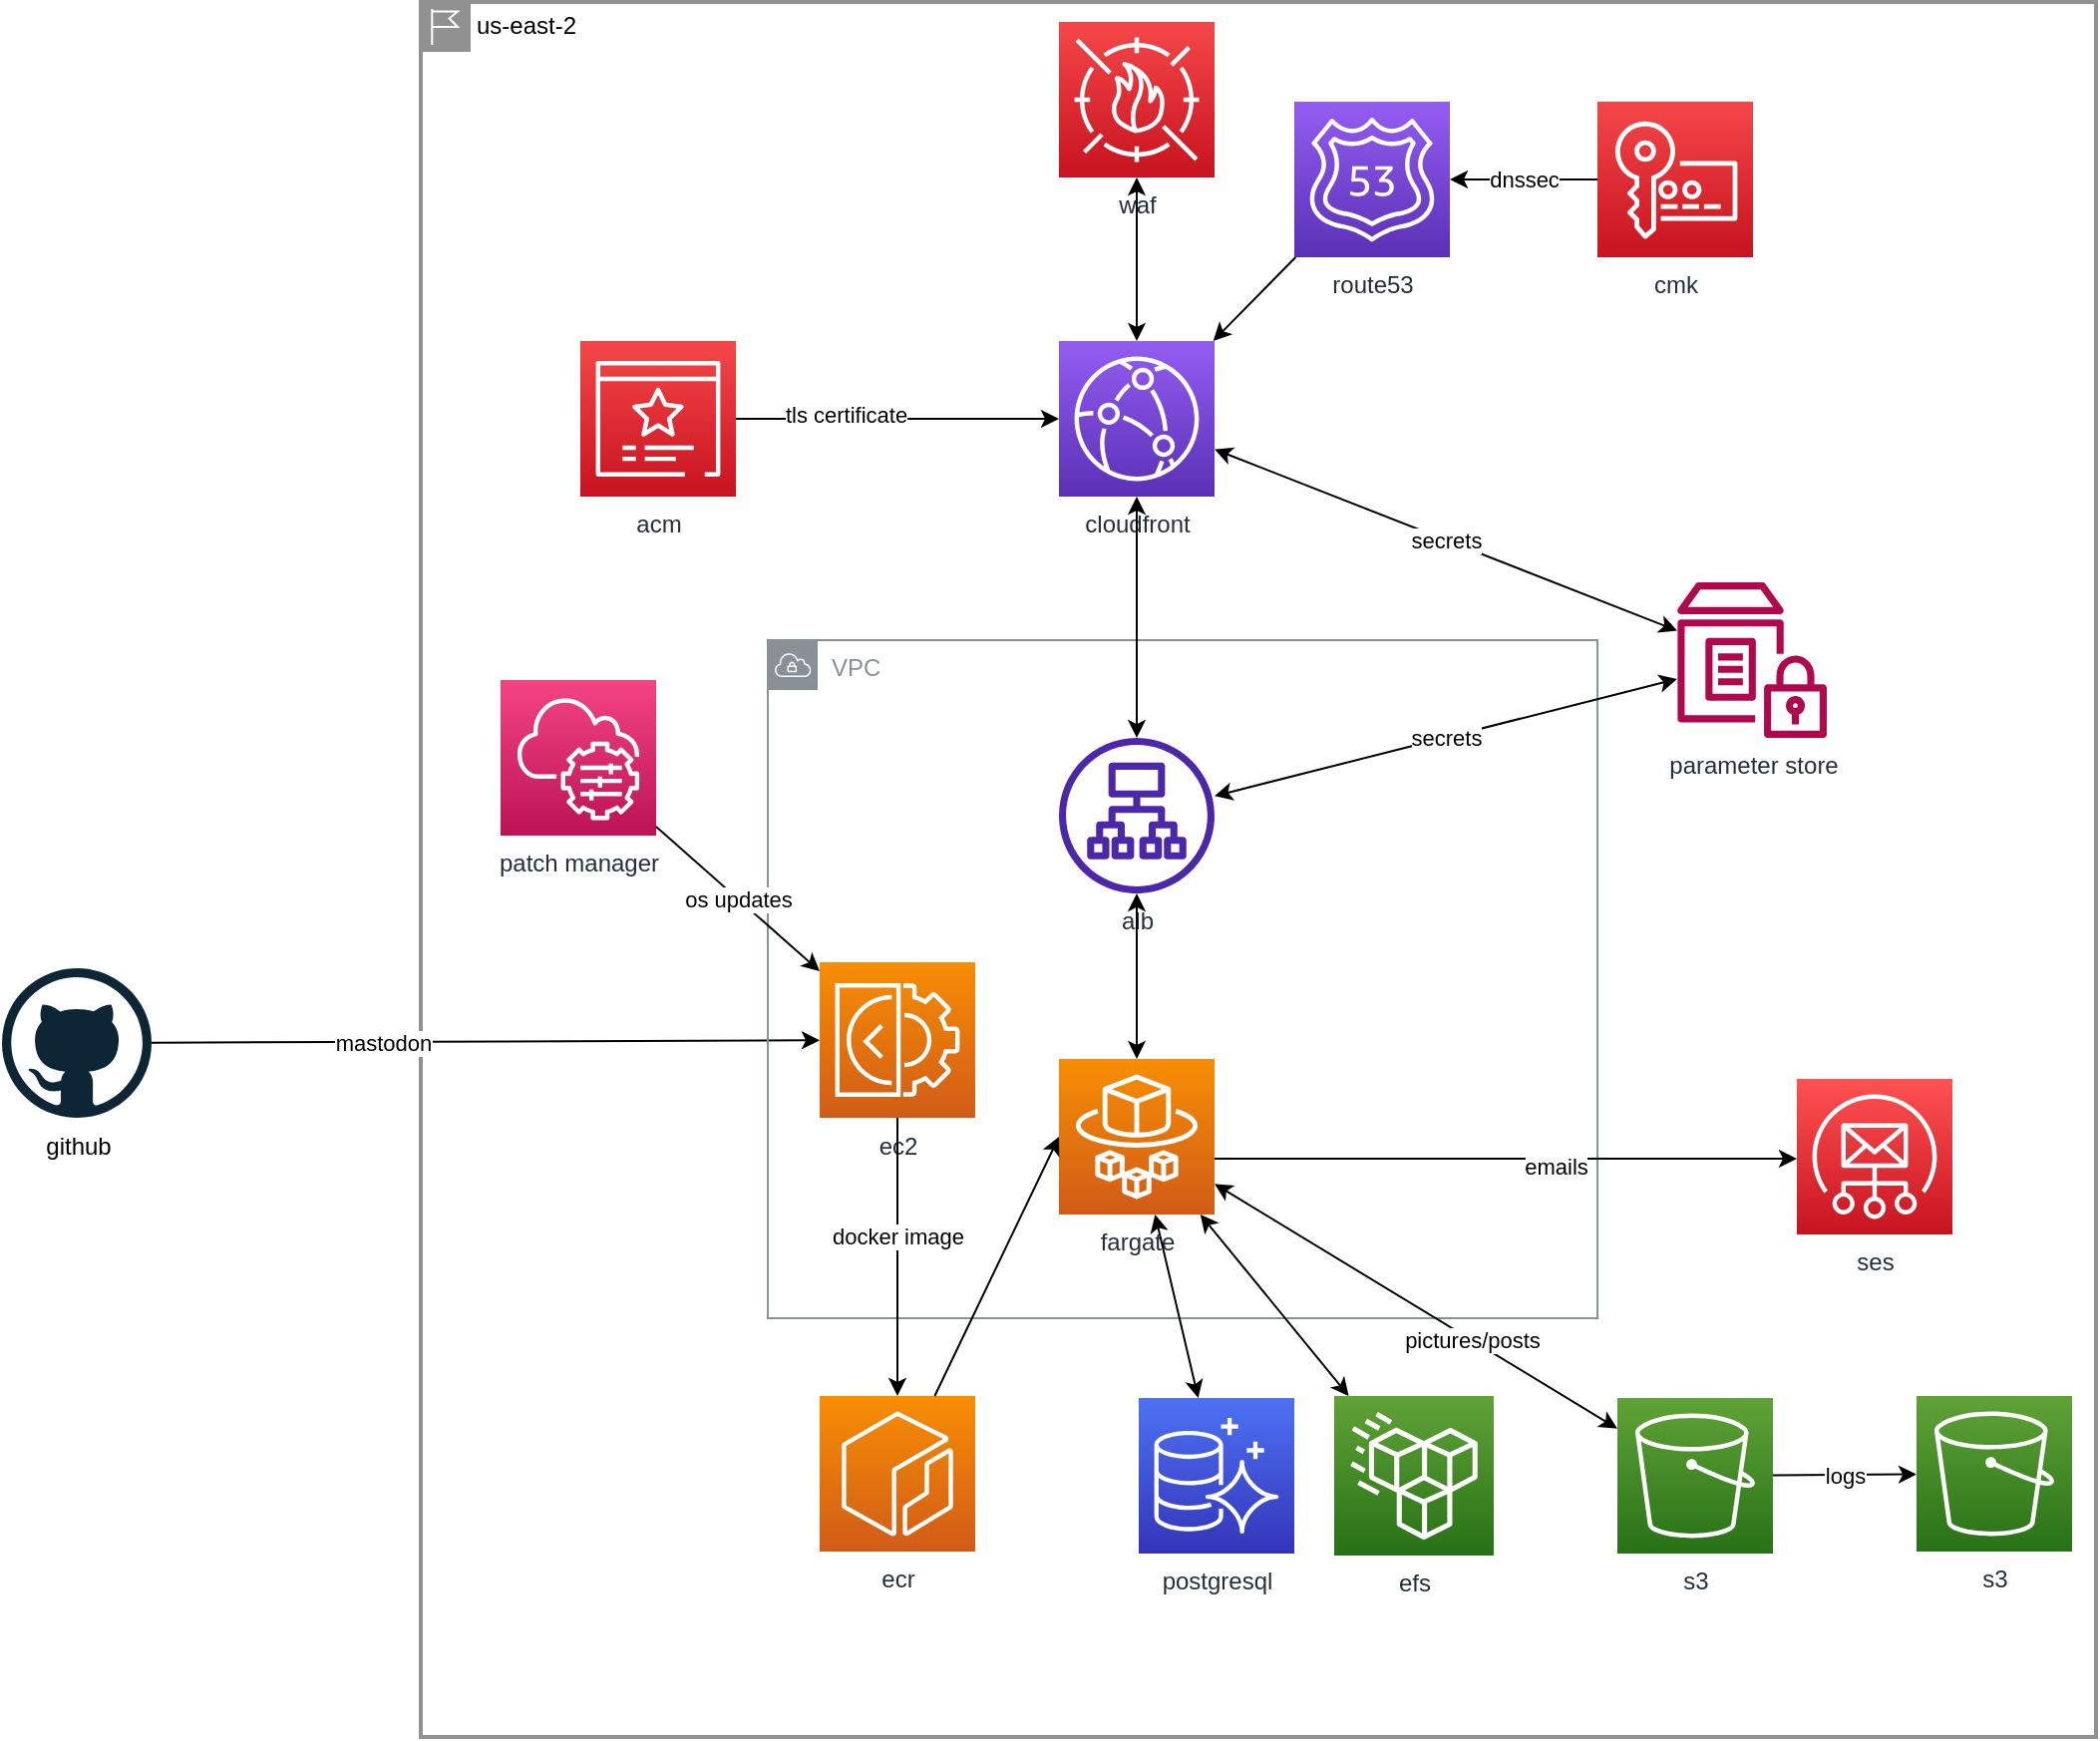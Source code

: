 <mxfile version="20.6.2" type="device" pages="2"><diagram id="diBIx9SO0wdT_bGxORpv" name="Page-1"><mxGraphModel dx="3776" dy="1186" grid="1" gridSize="10" guides="1" tooltips="1" connect="1" arrows="1" fold="1" page="1" pageScale="1" pageWidth="850" pageHeight="1100" math="0" shadow="0"><root><mxCell id="0"/><mxCell id="1" parent="0"/><mxCell id="sJW3tf0dLq8w8SVwOLJh-11" value="us-east-2" style="shape=mxgraph.ibm.box;prType=region;fontStyle=0;verticalAlign=top;align=left;spacingLeft=32;spacingTop=4;fillColor=none;rounded=0;whiteSpace=wrap;html=1;strokeColor=#919191;strokeWidth=2;dashed=0;container=0;spacing=-4;collapsible=0;expand=0;recursiveResize=0;" parent="1" vertex="1"><mxGeometry x="-590" y="40" width="840" height="870" as="geometry"/></mxCell><mxCell id="sJW3tf0dLq8w8SVwOLJh-16" style="rounded=0;orthogonalLoop=1;jettySize=auto;html=1;" parent="1" source="sJW3tf0dLq8w8SVwOLJh-15" target="sJW3tf0dLq8w8SVwOLJh-8" edge="1"><mxGeometry relative="1" as="geometry"/></mxCell><mxCell id="wE8bIp4uKAOOIP1qvchq-3" value="mastodon" style="edgeLabel;html=1;align=center;verticalAlign=middle;resizable=0;points=[];" parent="sJW3tf0dLq8w8SVwOLJh-16" vertex="1" connectable="0"><mxGeometry x="-0.309" relative="1" as="geometry"><mxPoint as="offset"/></mxGeometry></mxCell><mxCell id="sJW3tf0dLq8w8SVwOLJh-15" value="github" style="dashed=0;outlineConnect=0;html=1;align=center;labelPosition=center;verticalLabelPosition=bottom;verticalAlign=top;shape=mxgraph.weblogos.github" parent="1" vertex="1"><mxGeometry x="-800" y="524.5" width="75" height="75" as="geometry"/></mxCell><mxCell id="sJW3tf0dLq8w8SVwOLJh-10" value="VPC" style="sketch=0;outlineConnect=0;gradientColor=none;html=1;whiteSpace=wrap;fontSize=12;fontStyle=0;shape=mxgraph.aws4.group;grIcon=mxgraph.aws4.group_vpc;strokeColor=#879196;fillColor=none;verticalAlign=top;align=left;spacingLeft=30;fontColor=#879196;dashed=0;" parent="1" vertex="1"><mxGeometry x="-416" y="360" width="416" height="340" as="geometry"/></mxCell><mxCell id="wE8bIp4uKAOOIP1qvchq-7" value="secrets" style="edgeStyle=none;rounded=0;orthogonalLoop=1;jettySize=auto;html=1;startArrow=classic;startFill=1;" parent="1" source="sJW3tf0dLq8w8SVwOLJh-1" target="wE8bIp4uKAOOIP1qvchq-5" edge="1"><mxGeometry relative="1" as="geometry"><Array as="points"/></mxGeometry></mxCell><mxCell id="sJW3tf0dLq8w8SVwOLJh-1" value="cloudfront" style="sketch=0;points=[[0,0,0],[0.25,0,0],[0.5,0,0],[0.75,0,0],[1,0,0],[0,1,0],[0.25,1,0],[0.5,1,0],[0.75,1,0],[1,1,0],[0,0.25,0],[0,0.5,0],[0,0.75,0],[1,0.25,0],[1,0.5,0],[1,0.75,0]];outlineConnect=0;fontColor=#232F3E;gradientColor=#945DF2;gradientDirection=north;fillColor=#5A30B5;strokeColor=#ffffff;dashed=0;verticalLabelPosition=bottom;verticalAlign=top;align=center;html=1;fontSize=12;fontStyle=0;aspect=fixed;shape=mxgraph.aws4.resourceIcon;resIcon=mxgraph.aws4.cloudfront;" parent="1" vertex="1"><mxGeometry x="-270" y="210" width="78" height="78" as="geometry"/></mxCell><mxCell id="sJW3tf0dLq8w8SVwOLJh-25" style="edgeStyle=none;rounded=0;orthogonalLoop=1;jettySize=auto;html=1;startArrow=classic;startFill=1;" parent="1" source="sJW3tf0dLq8w8SVwOLJh-2" target="sJW3tf0dLq8w8SVwOLJh-1" edge="1"><mxGeometry relative="1" as="geometry"/></mxCell><mxCell id="sJW3tf0dLq8w8SVwOLJh-2" value="waf" style="sketch=0;points=[[0,0,0],[0.25,0,0],[0.5,0,0],[0.75,0,0],[1,0,0],[0,1,0],[0.25,1,0],[0.5,1,0],[0.75,1,0],[1,1,0],[0,0.25,0],[0,0.5,0],[0,0.75,0],[1,0.25,0],[1,0.5,0],[1,0.75,0]];outlineConnect=0;fontColor=#232F3E;gradientColor=#F54749;gradientDirection=north;fillColor=#C7131F;strokeColor=#ffffff;dashed=0;verticalLabelPosition=bottom;verticalAlign=top;align=center;html=1;fontSize=12;fontStyle=0;aspect=fixed;shape=mxgraph.aws4.resourceIcon;resIcon=mxgraph.aws4.waf;" parent="1" vertex="1"><mxGeometry x="-270" y="50" width="78" height="78" as="geometry"/></mxCell><mxCell id="sJW3tf0dLq8w8SVwOLJh-13" value="acm" style="sketch=0;points=[[0,0,0],[0.25,0,0],[0.5,0,0],[0.75,0,0],[1,0,0],[0,1,0],[0.25,1,0],[0.5,1,0],[0.75,1,0],[1,1,0],[0,0.25,0],[0,0.5,0],[0,0.75,0],[1,0.25,0],[1,0.5,0],[1,0.75,0]];outlineConnect=0;fontColor=#232F3E;gradientColor=#F54749;gradientDirection=north;fillColor=#C7131F;strokeColor=#ffffff;dashed=0;verticalLabelPosition=bottom;verticalAlign=top;align=center;html=1;fontSize=12;fontStyle=0;aspect=fixed;shape=mxgraph.aws4.resourceIcon;resIcon=mxgraph.aws4.certificate_manager_3;" parent="1" vertex="1"><mxGeometry x="-510" y="210" width="78" height="78" as="geometry"/></mxCell><mxCell id="sJW3tf0dLq8w8SVwOLJh-14" value="patch manager" style="sketch=0;points=[[0,0,0],[0.25,0,0],[0.5,0,0],[0.75,0,0],[1,0,0],[0,1,0],[0.25,1,0],[0.5,1,0],[0.75,1,0],[1,1,0],[0,0.25,0],[0,0.5,0],[0,0.75,0],[1,0.25,0],[1,0.5,0],[1,0.75,0]];points=[[0,0,0],[0.25,0,0],[0.5,0,0],[0.75,0,0],[1,0,0],[0,1,0],[0.25,1,0],[0.5,1,0],[0.75,1,0],[1,1,0],[0,0.25,0],[0,0.5,0],[0,0.75,0],[1,0.25,0],[1,0.5,0],[1,0.75,0]];outlineConnect=0;fontColor=#232F3E;gradientColor=#F34482;gradientDirection=north;fillColor=#BC1356;strokeColor=#ffffff;dashed=0;verticalLabelPosition=bottom;verticalAlign=top;align=center;html=1;fontSize=12;fontStyle=0;aspect=fixed;shape=mxgraph.aws4.resourceIcon;resIcon=mxgraph.aws4.systems_manager;" parent="1" vertex="1"><mxGeometry x="-550" y="380" width="78" height="78" as="geometry"/></mxCell><mxCell id="sJW3tf0dLq8w8SVwOLJh-49" style="edgeStyle=none;rounded=0;orthogonalLoop=1;jettySize=auto;html=1;startArrow=none;startFill=0;" parent="1" source="sJW3tf0dLq8w8SVwOLJh-26" target="sJW3tf0dLq8w8SVwOLJh-1" edge="1"><mxGeometry relative="1" as="geometry"/></mxCell><mxCell id="sJW3tf0dLq8w8SVwOLJh-26" value="route53" style="sketch=0;points=[[0,0,0],[0.25,0,0],[0.5,0,0],[0.75,0,0],[1,0,0],[0,1,0],[0.25,1,0],[0.5,1,0],[0.75,1,0],[1,1,0],[0,0.25,0],[0,0.5,0],[0,0.75,0],[1,0.25,0],[1,0.5,0],[1,0.75,0]];outlineConnect=0;fontColor=#232F3E;gradientColor=#945DF2;gradientDirection=north;fillColor=#5A30B5;strokeColor=#ffffff;dashed=0;verticalLabelPosition=bottom;verticalAlign=top;align=center;html=1;fontSize=12;fontStyle=0;aspect=fixed;shape=mxgraph.aws4.resourceIcon;resIcon=mxgraph.aws4.route_53;" parent="1" vertex="1"><mxGeometry x="-152" y="90" width="78" height="78" as="geometry"/></mxCell><mxCell id="sJW3tf0dLq8w8SVwOLJh-8" value="ec2" style="sketch=0;points=[[0,0,0],[0.25,0,0],[0.5,0,0],[0.75,0,0],[1,0,0],[0,1,0],[0.25,1,0],[0.5,1,0],[0.75,1,0],[1,1,0],[0,0.25,0],[0,0.5,0],[0,0.75,0],[1,0.25,0],[1,0.5,0],[1,0.75,0]];outlineConnect=0;fontColor=#232F3E;gradientColor=#F78E04;gradientDirection=north;fillColor=#D05C17;strokeColor=#ffffff;dashed=0;verticalLabelPosition=bottom;verticalAlign=top;align=center;html=1;fontSize=12;fontStyle=0;aspect=fixed;shape=mxgraph.aws4.resourceIcon;resIcon=mxgraph.aws4.ec2_image_builder;" parent="1" vertex="1"><mxGeometry x="-390" y="521.5" width="78" height="78" as="geometry"/></mxCell><mxCell id="sJW3tf0dLq8w8SVwOLJh-27" value="os updates" style="edgeStyle=none;rounded=0;orthogonalLoop=1;jettySize=auto;html=1;startArrow=none;startFill=0;" parent="1" source="sJW3tf0dLq8w8SVwOLJh-14" target="sJW3tf0dLq8w8SVwOLJh-8" edge="1"><mxGeometry relative="1" as="geometry"><Array as="points"/></mxGeometry></mxCell><mxCell id="wE8bIp4uKAOOIP1qvchq-2" style="edgeStyle=orthogonalEdgeStyle;rounded=0;orthogonalLoop=1;jettySize=auto;html=1;" parent="1" source="sJW3tf0dLq8w8SVwOLJh-4" target="wE8bIp4uKAOOIP1qvchq-1" edge="1"><mxGeometry relative="1" as="geometry"><Array as="points"><mxPoint x="30" y="620"/><mxPoint x="30" y="620"/></Array></mxGeometry></mxCell><mxCell id="wE8bIp4uKAOOIP1qvchq-8" value="emails" style="edgeLabel;html=1;align=center;verticalAlign=middle;resizable=0;points=[];" parent="wE8bIp4uKAOOIP1qvchq-2" vertex="1" connectable="0"><mxGeometry x="0.171" y="-4" relative="1" as="geometry"><mxPoint as="offset"/></mxGeometry></mxCell><mxCell id="sJW3tf0dLq8w8SVwOLJh-4" value="fargate" style="sketch=0;points=[[0,0,0],[0.25,0,0],[0.5,0,0],[0.75,0,0],[1,0,0],[0,1,0],[0.25,1,0],[0.5,1,0],[0.75,1,0],[1,1,0],[0,0.25,0],[0,0.5,0],[0,0.75,0],[1,0.25,0],[1,0.5,0],[1,0.75,0]];outlineConnect=0;fontColor=#232F3E;gradientColor=#F78E04;gradientDirection=north;fillColor=#D05C17;strokeColor=#ffffff;dashed=0;verticalLabelPosition=bottom;verticalAlign=top;align=center;html=1;fontSize=12;fontStyle=0;aspect=fixed;shape=mxgraph.aws4.resourceIcon;resIcon=mxgraph.aws4.fargate;" parent="1" vertex="1"><mxGeometry x="-270" y="570" width="78" height="78" as="geometry"/></mxCell><mxCell id="wE8bIp4uKAOOIP1qvchq-14" value="logs" style="edgeStyle=none;rounded=0;orthogonalLoop=1;jettySize=auto;html=1;startArrow=none;startFill=0;" parent="1" source="sJW3tf0dLq8w8SVwOLJh-6" target="wE8bIp4uKAOOIP1qvchq-13" edge="1"><mxGeometry relative="1" as="geometry"/></mxCell><mxCell id="sJW3tf0dLq8w8SVwOLJh-6" value="s3" style="sketch=0;points=[[0,0,0],[0.25,0,0],[0.5,0,0],[0.75,0,0],[1,0,0],[0,1,0],[0.25,1,0],[0.5,1,0],[0.75,1,0],[1,1,0],[0,0.25,0],[0,0.5,0],[0,0.75,0],[1,0.25,0],[1,0.5,0],[1,0.75,0]];outlineConnect=0;fontColor=#232F3E;gradientColor=#60A337;gradientDirection=north;fillColor=#277116;strokeColor=#ffffff;dashed=0;verticalLabelPosition=bottom;verticalAlign=top;align=center;html=1;fontSize=12;fontStyle=0;aspect=fixed;shape=mxgraph.aws4.resourceIcon;resIcon=mxgraph.aws4.s3;" parent="1" vertex="1"><mxGeometry x="10" y="740" width="78" height="78" as="geometry"/></mxCell><mxCell id="sJW3tf0dLq8w8SVwOLJh-21" style="edgeStyle=none;rounded=0;orthogonalLoop=1;jettySize=auto;html=1;startArrow=classic;startFill=1;" parent="1" source="sJW3tf0dLq8w8SVwOLJh-4" target="sJW3tf0dLq8w8SVwOLJh-6" edge="1"><mxGeometry relative="1" as="geometry"><Array as="points"/></mxGeometry></mxCell><mxCell id="wE8bIp4uKAOOIP1qvchq-9" value="pictures/posts" style="edgeLabel;html=1;align=center;verticalAlign=middle;resizable=0;points=[];" parent="sJW3tf0dLq8w8SVwOLJh-21" vertex="1" connectable="0"><mxGeometry x="0.273" relative="1" as="geometry"><mxPoint as="offset"/></mxGeometry></mxCell><mxCell id="sJW3tf0dLq8w8SVwOLJh-5" value="efs" style="sketch=0;points=[[0,0,0],[0.25,0,0],[0.5,0,0],[0.75,0,0],[1,0,0],[0,1,0],[0.25,1,0],[0.5,1,0],[0.75,1,0],[1,1,0],[0,0.25,0],[0,0.5,0],[0,0.75,0],[1,0.25,0],[1,0.5,0],[1,0.75,0]];outlineConnect=0;fontColor=#232F3E;gradientColor=#60A337;gradientDirection=north;fillColor=#277116;strokeColor=#ffffff;dashed=0;verticalLabelPosition=bottom;verticalAlign=top;align=center;html=1;fontSize=12;fontStyle=0;aspect=fixed;shape=mxgraph.aws4.resourceIcon;resIcon=mxgraph.aws4.efs_standard;" parent="1" vertex="1"><mxGeometry x="-132" y="739" width="80" height="80" as="geometry"/></mxCell><mxCell id="sJW3tf0dLq8w8SVwOLJh-20" style="edgeStyle=none;rounded=0;orthogonalLoop=1;jettySize=auto;html=1;startArrow=classic;startFill=1;" parent="1" source="sJW3tf0dLq8w8SVwOLJh-4" target="sJW3tf0dLq8w8SVwOLJh-5" edge="1"><mxGeometry relative="1" as="geometry"/></mxCell><mxCell id="sJW3tf0dLq8w8SVwOLJh-9" value="postgresql" style="sketch=0;points=[[0,0,0],[0.25,0,0],[0.5,0,0],[0.75,0,0],[1,0,0],[0,1,0],[0.25,1,0],[0.5,1,0],[0.75,1,0],[1,1,0],[0,0.25,0],[0,0.5,0],[0,0.75,0],[1,0.25,0],[1,0.5,0],[1,0.75,0]];outlineConnect=0;fontColor=#232F3E;gradientColor=#4D72F3;gradientDirection=north;fillColor=#3334B9;strokeColor=#ffffff;dashed=0;verticalLabelPosition=bottom;verticalAlign=top;align=center;html=1;fontSize=12;fontStyle=0;aspect=fixed;shape=mxgraph.aws4.resourceIcon;resIcon=mxgraph.aws4.aurora;" parent="1" vertex="1"><mxGeometry x="-230" y="740" width="78" height="78" as="geometry"/></mxCell><mxCell id="sJW3tf0dLq8w8SVwOLJh-19" style="rounded=0;orthogonalLoop=1;jettySize=auto;html=1;startArrow=classic;startFill=1;" parent="1" source="sJW3tf0dLq8w8SVwOLJh-9" target="sJW3tf0dLq8w8SVwOLJh-4" edge="1"><mxGeometry relative="1" as="geometry"/></mxCell><mxCell id="sJW3tf0dLq8w8SVwOLJh-24" style="edgeStyle=none;rounded=0;orthogonalLoop=1;jettySize=auto;html=1;startArrow=none;startFill=0;" parent="1" source="sJW3tf0dLq8w8SVwOLJh-13" target="sJW3tf0dLq8w8SVwOLJh-1" edge="1"><mxGeometry relative="1" as="geometry"/></mxCell><mxCell id="wE8bIp4uKAOOIP1qvchq-4" value="tls certificate" style="edgeLabel;html=1;align=center;verticalAlign=middle;resizable=0;points=[];" parent="sJW3tf0dLq8w8SVwOLJh-24" vertex="1" connectable="0"><mxGeometry x="-0.329" y="2" relative="1" as="geometry"><mxPoint as="offset"/></mxGeometry></mxCell><mxCell id="wE8bIp4uKAOOIP1qvchq-1" value="ses" style="sketch=0;points=[[0,0,0],[0.25,0,0],[0.5,0,0],[0.75,0,0],[1,0,0],[0,1,0],[0.25,1,0],[0.5,1,0],[0.75,1,0],[1,1,0],[0,0.25,0],[0,0.5,0],[0,0.75,0],[1,0.25,0],[1,0.5,0],[1,0.75,0]];outlineConnect=0;fontColor=#232F3E;gradientColor=#FF5252;gradientDirection=north;fillColor=#C7131F;strokeColor=#ffffff;dashed=0;verticalLabelPosition=bottom;verticalAlign=top;align=center;html=1;fontSize=12;fontStyle=0;aspect=fixed;shape=mxgraph.aws4.resourceIcon;resIcon=mxgraph.aws4.simple_email_service;" parent="1" vertex="1"><mxGeometry x="100" y="580" width="78" height="78" as="geometry"/></mxCell><mxCell id="wE8bIp4uKAOOIP1qvchq-5" value="parameter store" style="sketch=0;outlineConnect=0;fontColor=#232F3E;gradientColor=none;fillColor=#B0084D;strokeColor=none;dashed=0;verticalLabelPosition=bottom;verticalAlign=top;align=center;html=1;fontSize=12;fontStyle=0;aspect=fixed;pointerEvents=1;shape=mxgraph.aws4.parameter_store;" parent="1" vertex="1"><mxGeometry x="40" y="331" width="75" height="78" as="geometry"/></mxCell><mxCell id="sJW3tf0dLq8w8SVwOLJh-7" value="ecr" style="sketch=0;points=[[0,0,0],[0.25,0,0],[0.5,0,0],[0.75,0,0],[1,0,0],[0,1,0],[0.25,1,0],[0.5,1,0],[0.75,1,0],[1,1,0],[0,0.25,0],[0,0.5,0],[0,0.75,0],[1,0.25,0],[1,0.5,0],[1,0.75,0]];outlineConnect=0;fontColor=#232F3E;gradientColor=#F78E04;gradientDirection=north;fillColor=#D05C17;strokeColor=#ffffff;dashed=0;verticalLabelPosition=bottom;verticalAlign=top;align=center;html=1;fontSize=12;fontStyle=0;aspect=fixed;shape=mxgraph.aws4.resourceIcon;resIcon=mxgraph.aws4.ecr;" parent="1" vertex="1"><mxGeometry x="-390" y="739" width="78" height="78" as="geometry"/></mxCell><mxCell id="sJW3tf0dLq8w8SVwOLJh-18" style="rounded=0;orthogonalLoop=1;jettySize=auto;html=1;entryX=0;entryY=0.5;entryDx=0;entryDy=0;entryPerimeter=0;" parent="1" source="sJW3tf0dLq8w8SVwOLJh-7" target="sJW3tf0dLq8w8SVwOLJh-4" edge="1"><mxGeometry relative="1" as="geometry"/></mxCell><mxCell id="sJW3tf0dLq8w8SVwOLJh-17" style="rounded=0;orthogonalLoop=1;jettySize=auto;html=1;" parent="1" source="sJW3tf0dLq8w8SVwOLJh-8" target="sJW3tf0dLq8w8SVwOLJh-7" edge="1"><mxGeometry relative="1" as="geometry"/></mxCell><mxCell id="wE8bIp4uKAOOIP1qvchq-10" value="docker image" style="edgeLabel;html=1;align=center;verticalAlign=middle;resizable=0;points=[];" parent="sJW3tf0dLq8w8SVwOLJh-17" vertex="1" connectable="0"><mxGeometry x="0.699" y="2" relative="1" as="geometry"><mxPoint x="-2" y="-59" as="offset"/></mxGeometry></mxCell><mxCell id="sJW3tf0dLq8w8SVwOLJh-3" value="alb" style="sketch=0;outlineConnect=0;fontColor=#232F3E;gradientColor=none;fillColor=#4D27AA;strokeColor=none;dashed=0;verticalLabelPosition=bottom;verticalAlign=top;align=center;html=1;fontSize=12;fontStyle=0;aspect=fixed;pointerEvents=1;shape=mxgraph.aws4.application_load_balancer;" parent="1" vertex="1"><mxGeometry x="-270" y="409" width="78" height="78" as="geometry"/></mxCell><mxCell id="sJW3tf0dLq8w8SVwOLJh-22" style="edgeStyle=none;rounded=0;orthogonalLoop=1;jettySize=auto;html=1;startArrow=classic;startFill=1;" parent="1" source="sJW3tf0dLq8w8SVwOLJh-3" target="sJW3tf0dLq8w8SVwOLJh-4" edge="1"><mxGeometry relative="1" as="geometry"/></mxCell><mxCell id="sJW3tf0dLq8w8SVwOLJh-23" style="edgeStyle=none;rounded=0;orthogonalLoop=1;jettySize=auto;html=1;startArrow=classic;startFill=1;" parent="1" source="sJW3tf0dLq8w8SVwOLJh-1" target="sJW3tf0dLq8w8SVwOLJh-3" edge="1"><mxGeometry relative="1" as="geometry"/></mxCell><mxCell id="wE8bIp4uKAOOIP1qvchq-6" value="secrets" style="rounded=0;orthogonalLoop=1;jettySize=auto;html=1;startArrow=classic;startFill=1;" parent="1" source="sJW3tf0dLq8w8SVwOLJh-3" target="wE8bIp4uKAOOIP1qvchq-5" edge="1"><mxGeometry relative="1" as="geometry"/></mxCell><mxCell id="wE8bIp4uKAOOIP1qvchq-12" value="dnssec" style="edgeStyle=none;rounded=0;orthogonalLoop=1;jettySize=auto;html=1;startArrow=none;startFill=0;" parent="1" source="wE8bIp4uKAOOIP1qvchq-11" target="sJW3tf0dLq8w8SVwOLJh-26" edge="1"><mxGeometry relative="1" as="geometry"/></mxCell><mxCell id="wE8bIp4uKAOOIP1qvchq-11" value="cmk" style="sketch=0;points=[[0,0,0],[0.25,0,0],[0.5,0,0],[0.75,0,0],[1,0,0],[0,1,0],[0.25,1,0],[0.5,1,0],[0.75,1,0],[1,1,0],[0,0.25,0],[0,0.5,0],[0,0.75,0],[1,0.25,0],[1,0.5,0],[1,0.75,0]];outlineConnect=0;fontColor=#232F3E;gradientColor=#F54749;gradientDirection=north;fillColor=#C7131F;strokeColor=#ffffff;dashed=0;verticalLabelPosition=bottom;verticalAlign=top;align=center;html=1;fontSize=12;fontStyle=0;aspect=fixed;shape=mxgraph.aws4.resourceIcon;resIcon=mxgraph.aws4.key_management_service;" parent="1" vertex="1"><mxGeometry y="90" width="78" height="78" as="geometry"/></mxCell><mxCell id="wE8bIp4uKAOOIP1qvchq-13" value="s3" style="sketch=0;points=[[0,0,0],[0.25,0,0],[0.5,0,0],[0.75,0,0],[1,0,0],[0,1,0],[0.25,1,0],[0.5,1,0],[0.75,1,0],[1,1,0],[0,0.25,0],[0,0.5,0],[0,0.75,0],[1,0.25,0],[1,0.5,0],[1,0.75,0]];outlineConnect=0;fontColor=#232F3E;gradientColor=#60A337;gradientDirection=north;fillColor=#277116;strokeColor=#ffffff;dashed=0;verticalLabelPosition=bottom;verticalAlign=top;align=center;html=1;fontSize=12;fontStyle=0;aspect=fixed;shape=mxgraph.aws4.resourceIcon;resIcon=mxgraph.aws4.s3;" parent="1" vertex="1"><mxGeometry x="160" y="739" width="78" height="78" as="geometry"/></mxCell></root></mxGraphModel></diagram><diagram id="BMe24F30KEGxKkpyNoYS" name="Page-2"><mxGraphModel dx="1102" dy="1025" grid="1" gridSize="10" guides="1" tooltips="1" connect="1" arrows="1" fold="1" page="1" pageScale="1" pageWidth="850" pageHeight="1100" math="0" shadow="0"><root><mxCell id="0"/><mxCell id="1" parent="0"/><mxCell id="NLUtOlh5eKdNDr9ANFVB-1" value="" style="sketch=0;points=[[0,0,0],[0.25,0,0],[0.5,0,0],[0.75,0,0],[1,0,0],[0,1,0],[0.25,1,0],[0.5,1,0],[0.75,1,0],[1,1,0],[0,0.25,0],[0,0.5,0],[0,0.75,0],[1,0.25,0],[1,0.5,0],[1,0.75,0]];outlineConnect=0;fontColor=#232F3E;gradientColor=#F78E04;gradientDirection=north;fillColor=#D05C17;strokeColor=#ffffff;dashed=0;verticalLabelPosition=bottom;verticalAlign=top;align=center;html=1;fontSize=12;fontStyle=0;aspect=fixed;shape=mxgraph.aws4.resourceIcon;resIcon=mxgraph.aws4.ec2;" vertex="1" parent="1"><mxGeometry x="370" y="290" width="78" height="78" as="geometry"/></mxCell><mxCell id="NLUtOlh5eKdNDr9ANFVB-2" value="efs" style="sketch=0;points=[[0,0,0],[0.25,0,0],[0.5,0,0],[0.75,0,0],[1,0,0],[0,1,0],[0.25,1,0],[0.5,1,0],[0.75,1,0],[1,1,0],[0,0.25,0],[0,0.5,0],[0,0.75,0],[1,0.25,0],[1,0.5,0],[1,0.75,0]];outlineConnect=0;fontColor=#232F3E;gradientColor=#60A337;gradientDirection=north;fillColor=#277116;strokeColor=#ffffff;dashed=0;verticalLabelPosition=bottom;verticalAlign=top;align=center;html=1;fontSize=12;fontStyle=0;aspect=fixed;shape=mxgraph.aws4.resourceIcon;resIcon=mxgraph.aws4.efs_standard;" vertex="1" parent="1"><mxGeometry x="350" y="578" width="80" height="80" as="geometry"/></mxCell><mxCell id="NLUtOlh5eKdNDr9ANFVB-3" value="s3" style="sketch=0;points=[[0,0,0],[0.25,0,0],[0.5,0,0],[0.75,0,0],[1,0,0],[0,1,0],[0.25,1,0],[0.5,1,0],[0.75,1,0],[1,1,0],[0,0.25,0],[0,0.5,0],[0,0.75,0],[1,0.25,0],[1,0.5,0],[1,0.75,0]];outlineConnect=0;fontColor=#232F3E;gradientColor=#60A337;gradientDirection=north;fillColor=#277116;strokeColor=#ffffff;dashed=0;verticalLabelPosition=bottom;verticalAlign=top;align=center;html=1;fontSize=12;fontStyle=0;aspect=fixed;shape=mxgraph.aws4.resourceIcon;resIcon=mxgraph.aws4.s3;" vertex="1" parent="1"><mxGeometry x="460" y="580" width="78" height="78" as="geometry"/></mxCell><mxCell id="NLUtOlh5eKdNDr9ANFVB-4" value="postgresql" style="sketch=0;points=[[0,0,0],[0.25,0,0],[0.5,0,0],[0.75,0,0],[1,0,0],[0,1,0],[0.25,1,0],[0.5,1,0],[0.75,1,0],[1,1,0],[0,0.25,0],[0,0.5,0],[0,0.75,0],[1,0.25,0],[1,0.5,0],[1,0.75,0]];outlineConnect=0;fontColor=#232F3E;gradientColor=#4D72F3;gradientDirection=north;fillColor=#3334B9;strokeColor=#ffffff;dashed=0;verticalLabelPosition=bottom;verticalAlign=top;align=center;html=1;fontSize=12;fontStyle=0;aspect=fixed;shape=mxgraph.aws4.resourceIcon;resIcon=mxgraph.aws4.aurora;" vertex="1" parent="1"><mxGeometry x="230" y="580" width="78" height="78" as="geometry"/></mxCell></root></mxGraphModel></diagram></mxfile>